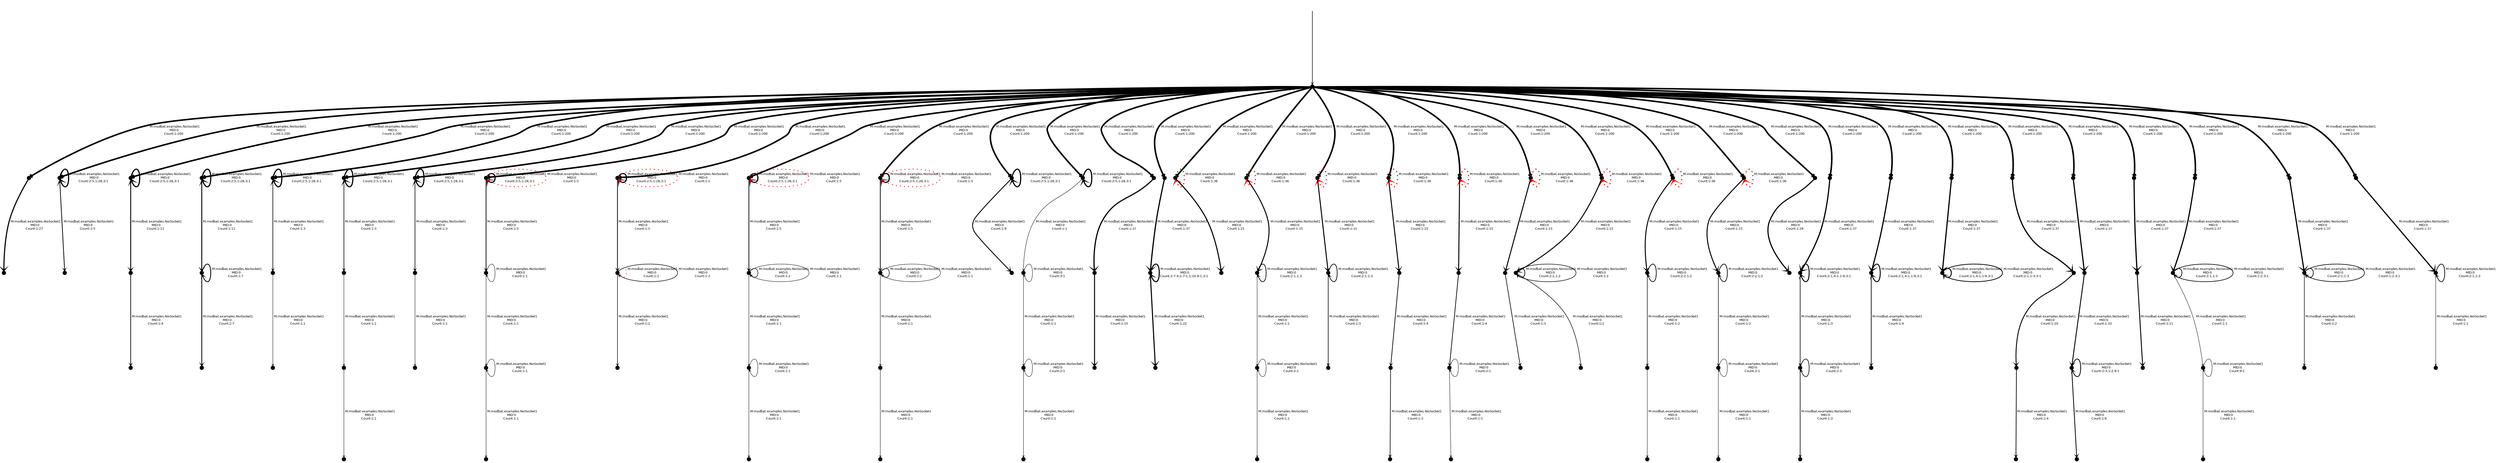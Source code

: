 digraph model {
  orientation = portrait;
  graph [ rankdir = "TB", ranksep="2", nodesep="0.2" ];
  node [ fontname = "Helvetica", fontsize="6.0", style=rounded, shape="point", margin="0.07", height="0.1" ];
  edge [ fontname = "Helvetica", arrowsize=".3", arrowhead="vee", fontsize="6.0", margin="0.05" ];
None [shape=none, style=invis, width=0.1, height=0.1]
None->0
{rank = source; None}
0->1[penwidth="3.0",label = " M:modbat.examples.NioSocket1\nMID:0\nCount:1:200 "];
1->2[penwidth="2.130333768495006",label = " M:modbat.examples.NioSocket1\nMID:0\nCount:1:27 "];
0->3[penwidth="3.0",label = " M:modbat.examples.NioSocket1\nMID:0\nCount:1:200 "];
3->3[penwidth="2.230448921378274",label = " M:modbat.examples.NioSocket1\nMID:0\nCount:2:5,1:28,3:1 "];
3->4[penwidth="1.3979400086720375",label = " M:modbat.examples.NioSocket1\nMID:0\nCount:1:5 "];
0->5[penwidth="3.0",label = " M:modbat.examples.NioSocket1\nMID:0\nCount:1:200 "];
5->5[penwidth="2.230448921378274",label = " M:modbat.examples.NioSocket1\nMID:0\nCount:2:5,1:28,3:1 "];
5->6[penwidth="1.7403626894942439",label = " M:modbat.examples.NioSocket1\nMID:0\nCount:1:11 "];
6->7[penwidth="1.3010299956639813",label = " M:modbat.examples.NioSocket1\nMID:0\nCount:1:4 "];
0->8[penwidth="3.0",label = " M:modbat.examples.NioSocket1\nMID:0\nCount:1:200 "];
8->8[penwidth="2.230448921378274",label = " M:modbat.examples.NioSocket1\nMID:0\nCount:2:5,1:28,3:1 "];
8->9[penwidth="1.7403626894942439",label = " M:modbat.examples.NioSocket1\nMID:0\nCount:1:11 "];
9->9[penwidth="1.5440680443502757",label = " M:modbat.examples.NioSocket1\nMID:0\nCount:1:7 "];
9->10[penwidth="1.5440680443502757",label = " M:modbat.examples.NioSocket1\nMID:0\nCount:1:7 "];
0->11[penwidth="3.0",label = " M:modbat.examples.NioSocket1\nMID:0\nCount:1:200 "];
11->11[penwidth="2.230448921378274",label = " M:modbat.examples.NioSocket1\nMID:0\nCount:2:5,1:28,3:1 "];
11->12[penwidth="1.1760912590556813",label = " M:modbat.examples.NioSocket1\nMID:0\nCount:1:3 "];
12->13[penwidth="0.6989700043360187",label = " M:modbat.examples.NioSocket1\nMID:0\nCount:1:1 "];
0->14[penwidth="3.0",label = " M:modbat.examples.NioSocket1\nMID:0\nCount:1:200 "];
14->14[penwidth="2.230448921378274",label = " M:modbat.examples.NioSocket1\nMID:0\nCount:2:5,1:28,3:1 "];
14->15[penwidth="1.1760912590556813",label = " M:modbat.examples.NioSocket1\nMID:0\nCount:1:3 "];
15->16[penwidth="0.6989700043360187",label = " M:modbat.examples.NioSocket1\nMID:0\nCount:1:1 "];
16->17[penwidth="0.6989700043360187",label = " M:modbat.examples.NioSocket1\nMID:0\nCount:1:1 "];
0->18[penwidth="3.0",label = " M:modbat.examples.NioSocket1\nMID:0\nCount:1:200 "];
18->18[penwidth="2.230448921378274",label = " M:modbat.examples.NioSocket1\nMID:0\nCount:2:5,1:28,3:1 "];
18->19[penwidth="1.1760912590556813",label = " M:modbat.examples.NioSocket1\nMID:0\nCount:1:3 "];
19->20[penwidth="0.6989700043360187",label = " M:modbat.examples.NioSocket1\nMID:0\nCount:1:1 "];
0->21[penwidth="3.0",label = " M:modbat.examples.NioSocket1\nMID:0\nCount:1:200 "];
21->21[penwidth="2.230448921378274",label = " M:modbat.examples.NioSocket1\nMID:0\nCount:2:5,1:28,3:1 "];
21->21[style=dotted, color=red,penwidth="1.3979400086720375",label = " M:modbat.examples.NioSocket1\nMID:0\nCount:1:5 "];
21->22[penwidth="1.3979400086720375",label = " M:modbat.examples.NioSocket1\nMID:0\nCount:1:5 "];
22->22[penwidth="0.6989700043360187",label = " M:modbat.examples.NioSocket1\nMID:0\nCount:1:1 "];
22->23[penwidth="0.6989700043360187",label = " M:modbat.examples.NioSocket1\nMID:0\nCount:1:1 "];
23->23[penwidth="0.6989700043360187",label = " M:modbat.examples.NioSocket1\nMID:0\nCount:1:1 "];
23->24[penwidth="0.6989700043360187",label = " M:modbat.examples.NioSocket1\nMID:0\nCount:1:1 "];
0->25[penwidth="3.0",label = " M:modbat.examples.NioSocket1\nMID:0\nCount:1:200 "];
25->25[penwidth="2.230448921378274",label = " M:modbat.examples.NioSocket1\nMID:0\nCount:2:5,1:28,3:1 "];
25->25[style=dotted, color=red,penwidth="1.3979400086720375",label = " M:modbat.examples.NioSocket1\nMID:0\nCount:1:5 "];
25->26[penwidth="1.3979400086720375",label = " M:modbat.examples.NioSocket1\nMID:0\nCount:1:5 "];
26->26[style=dotted, color=red,penwidth="1.0",label = " M:modbat.examples.NioSocket1\nMID:0\nCount:1:2 "];
26->26[penwidth="1.0",label = " M:modbat.examples.NioSocket1\nMID:0\nCount:1:2 "];
26->27[penwidth="1.0",label = " M:modbat.examples.NioSocket1\nMID:0\nCount:1:2 "];
0->28[penwidth="3.0",label = " M:modbat.examples.NioSocket1\nMID:0\nCount:1:200 "];
28->28[penwidth="2.230448921378274",label = " M:modbat.examples.NioSocket1\nMID:0\nCount:2:5,1:28,3:1 "];
28->28[style=dotted, color=red,penwidth="1.3979400086720375",label = " M:modbat.examples.NioSocket1\nMID:0\nCount:1:5 "];
28->29[penwidth="1.3979400086720375",label = " M:modbat.examples.NioSocket1\nMID:0\nCount:1:5 "];
29->29[penwidth="1.0",label = " M:modbat.examples.NioSocket1\nMID:0\nCount:1:2 "];
29->29[penwidth="0.6989700043360187",label = " M:modbat.examples.NioSocket1\nMID:0\nCount:1:1 "];
29->30[penwidth="0.6989700043360187",label = " M:modbat.examples.NioSocket1\nMID:0\nCount:1:1 "];
30->30[penwidth="0.6989700043360187",label = " M:modbat.examples.NioSocket1\nMID:0\nCount:1:1 "];
30->31[penwidth="0.6989700043360187",label = " M:modbat.examples.NioSocket1\nMID:0\nCount:1:1 "];
0->32[penwidth="3.0",label = " M:modbat.examples.NioSocket1\nMID:0\nCount:1:200 "];
32->32[penwidth="2.230448921378274",label = " M:modbat.examples.NioSocket1\nMID:0\nCount:2:5,1:28,3:1 "];
32->32[style=dotted, color=red,penwidth="1.3979400086720375",label = " M:modbat.examples.NioSocket1\nMID:0\nCount:1:5 "];
32->33[penwidth="1.3979400086720375",label = " M:modbat.examples.NioSocket1\nMID:0\nCount:1:5 "];
33->33[penwidth="1.0",label = " M:modbat.examples.NioSocket1\nMID:0\nCount:1:2 "];
33->33[penwidth="0.6989700043360187",label = " M:modbat.examples.NioSocket1\nMID:0\nCount:1:1 "];
33->34[penwidth="0.6989700043360187",label = " M:modbat.examples.NioSocket1\nMID:0\nCount:1:1 "];
34->35[penwidth="0.6989700043360187",label = " M:modbat.examples.NioSocket1\nMID:0\nCount:1:1 "];
0->36[penwidth="3.0",label = " M:modbat.examples.NioSocket1\nMID:0\nCount:1:200 "];
36->36[penwidth="2.230448921378274",label = " M:modbat.examples.NioSocket1\nMID:0\nCount:2:5,1:28,3:1 "];
36->37[penwidth="1.6532125137753437",label = " M:modbat.examples.NioSocket1\nMID:0\nCount:1:9 "];
0->38[penwidth="3.0",label = " M:modbat.examples.NioSocket1\nMID:0\nCount:1:200 "];
38->38[penwidth="2.230448921378274",label = " M:modbat.examples.NioSocket1\nMID:0\nCount:2:5,1:28,3:1 "];
38->39[penwidth="0.6989700043360187",label = " M:modbat.examples.NioSocket1\nMID:0\nCount:1:1 "];
39->39[penwidth="0.6989700043360187",label = " M:modbat.examples.NioSocket1\nMID:0\nCount:3:1 "];
39->40[penwidth="0.6989700043360187",label = " M:modbat.examples.NioSocket1\nMID:0\nCount:1:1 "];
40->40[penwidth="0.6989700043360187",label = " M:modbat.examples.NioSocket1\nMID:0\nCount:2:1 "];
40->41[penwidth="0.6989700043360187",label = " M:modbat.examples.NioSocket1\nMID:0\nCount:1:1 "];
0->42[penwidth="3.0",label = " M:modbat.examples.NioSocket1\nMID:0\nCount:1:200 "];
42->43[penwidth="2.2671717284030137",label = " M:modbat.examples.NioSocket1\nMID:0\nCount:1:37 "];
43->44[penwidth="1.8750612633917",label = " M:modbat.examples.NioSocket1\nMID:0\nCount:1:15 "];
0->45[penwidth="3.0",label = " M:modbat.examples.NioSocket1\nMID:0\nCount:1:200 "];
45->46[penwidth="2.2671717284030137",label = " M:modbat.examples.NioSocket1\nMID:0\nCount:1:37 "];
46->46[penwidth="2.0413926851582254",label = " M:modbat.examples.NioSocket1\nMID:0\nCount:2:7,4:2,7:1,1:10,9:1,3:1 "];
46->47[penwidth="2.0413926851582254",label = " M:modbat.examples.NioSocket1\nMID:0\nCount:1:22 "];
0->48[penwidth="3.0",label = " M:modbat.examples.NioSocket1\nMID:0\nCount:1:200 "];
48->48[style=dotted, color=red,penwidth="2.255272505103306",label = " M:modbat.examples.NioSocket1\nMID:0\nCount:1:36 "];
48->49[penwidth="2.0211892990699383",label = " M:modbat.examples.NioSocket1\nMID:0\nCount:1:21 "];
0->50[penwidth="3.0",label = " M:modbat.examples.NioSocket1\nMID:0\nCount:1:200 "];
50->50[style=dotted, color=red,penwidth="2.255272505103306",label = " M:modbat.examples.NioSocket1\nMID:0\nCount:1:36 "];
50->51[penwidth="1.8750612633917",label = " M:modbat.examples.NioSocket1\nMID:0\nCount:1:15 "];
51->51[penwidth="1.3010299956639813",label = " M:modbat.examples.NioSocket1\nMID:0\nCount:2:1,1:3 "];
51->52[penwidth="0.6989700043360187",label = " M:modbat.examples.NioSocket1\nMID:0\nCount:1:1 "];
52->52[penwidth="0.6989700043360187",label = " M:modbat.examples.NioSocket1\nMID:0\nCount:2:1 "];
52->53[penwidth="0.6989700043360187",label = " M:modbat.examples.NioSocket1\nMID:0\nCount:1:1 "];
0->54[penwidth="3.0",label = " M:modbat.examples.NioSocket1\nMID:0\nCount:1:200 "];
54->54[style=dotted, color=red,penwidth="2.255272505103306",label = " M:modbat.examples.NioSocket1\nMID:0\nCount:1:36 "];
54->55[penwidth="1.8750612633917",label = " M:modbat.examples.NioSocket1\nMID:0\nCount:1:15 "];
55->55[penwidth="1.3010299956639813",label = " M:modbat.examples.NioSocket1\nMID:0\nCount:2:1,1:3 "];
55->56[penwidth="1.1760912590556813",label = " M:modbat.examples.NioSocket1\nMID:0\nCount:1:3 "];
0->57[penwidth="3.0",label = " M:modbat.examples.NioSocket1\nMID:0\nCount:1:200 "];
57->57[style=dotted, color=red,penwidth="2.255272505103306",label = " M:modbat.examples.NioSocket1\nMID:0\nCount:1:36 "];
57->58[penwidth="1.8750612633917",label = " M:modbat.examples.NioSocket1\nMID:0\nCount:1:15 "];
58->59[penwidth="1.3010299956639813",label = " M:modbat.examples.NioSocket1\nMID:0\nCount:1:4 "];
59->60[penwidth="1.1760912590556813",label = " M:modbat.examples.NioSocket1\nMID:0\nCount:1:3 "];
0->61[penwidth="3.0",label = " M:modbat.examples.NioSocket1\nMID:0\nCount:1:200 "];
61->61[style=dotted, color=red,penwidth="2.255272505103306",label = " M:modbat.examples.NioSocket1\nMID:0\nCount:1:36 "];
61->62[penwidth="1.8750612633917",label = " M:modbat.examples.NioSocket1\nMID:0\nCount:1:15 "];
62->63[penwidth="1.3010299956639813",label = " M:modbat.examples.NioSocket1\nMID:0\nCount:1:4 "];
63->63[penwidth="0.6989700043360187",label = " M:modbat.examples.NioSocket1\nMID:0\nCount:2:1 "];
63->64[penwidth="0.6989700043360187",label = " M:modbat.examples.NioSocket1\nMID:0\nCount:1:1 "];
0->65[penwidth="3.0",label = " M:modbat.examples.NioSocket1\nMID:0\nCount:1:200 "];
65->65[style=dotted, color=red,penwidth="2.255272505103306",label = " M:modbat.examples.NioSocket1\nMID:0\nCount:1:36 "];
65->66[penwidth="1.8750612633917",label = " M:modbat.examples.NioSocket1\nMID:0\nCount:1:15 "];
66->67[penwidth="1.1760912590556813",label = " M:modbat.examples.NioSocket1\nMID:0\nCount:1:3 "];
0->68[penwidth="3.0",label = " M:modbat.examples.NioSocket1\nMID:0\nCount:1:200 "];
68->68[style=dotted, color=red,penwidth="2.255272505103306",label = " M:modbat.examples.NioSocket1\nMID:0\nCount:1:36 "];
68->69[penwidth="1.8750612633917",label = " M:modbat.examples.NioSocket1\nMID:0\nCount:1:15 "];
69->69[penwidth="1.3010299956639813",label = " M:modbat.examples.NioSocket1\nMID:0\nCount:2:2,1:2 "];
69->69[penwidth="1.0",label = " M:modbat.examples.NioSocket1\nMID:0\nCount:1:2 "];
69->70[penwidth="1.0",label = " M:modbat.examples.NioSocket1\nMID:0\nCount:1:2 "];
0->71[penwidth="3.0",label = " M:modbat.examples.NioSocket1\nMID:0\nCount:1:200 "];
71->71[style=dotted, color=red,penwidth="2.255272505103306",label = " M:modbat.examples.NioSocket1\nMID:0\nCount:1:36 "];
71->72[penwidth="1.8750612633917",label = " M:modbat.examples.NioSocket1\nMID:0\nCount:1:15 "];
72->72[penwidth="1.3010299956639813",label = " M:modbat.examples.NioSocket1\nMID:0\nCount:2:2,1:2 "];
72->73[penwidth="1.0",label = " M:modbat.examples.NioSocket1\nMID:0\nCount:1:2 "];
73->74[penwidth="0.6989700043360187",label = " M:modbat.examples.NioSocket1\nMID:0\nCount:1:1 "];
0->75[penwidth="3.0",label = " M:modbat.examples.NioSocket1\nMID:0\nCount:1:200 "];
75->75[style=dotted, color=red,penwidth="2.255272505103306",label = " M:modbat.examples.NioSocket1\nMID:0\nCount:1:36 "];
75->76[penwidth="1.8750612633917",label = " M:modbat.examples.NioSocket1\nMID:0\nCount:1:15 "];
76->76[penwidth="1.3010299956639813",label = " M:modbat.examples.NioSocket1\nMID:0\nCount:2:2,1:2 "];
76->77[penwidth="1.0",label = " M:modbat.examples.NioSocket1\nMID:0\nCount:1:2 "];
77->77[penwidth="0.6989700043360187",label = " M:modbat.examples.NioSocket1\nMID:0\nCount:2:1 "];
77->78[penwidth="0.6989700043360187",label = " M:modbat.examples.NioSocket1\nMID:0\nCount:1:1 "];
0->79[penwidth="3.0",label = " M:modbat.examples.NioSocket1\nMID:0\nCount:1:200 "];
79->80[penwidth="2.161368002234975",label = " M:modbat.examples.NioSocket1\nMID:0\nCount:1:29 "];
0->81[penwidth="3.0",label = " M:modbat.examples.NioSocket1\nMID:0\nCount:1:200 "];
81->82[penwidth="2.2671717284030137",label = " M:modbat.examples.NioSocket1\nMID:0\nCount:1:37 "];
82->82[penwidth="1.7781512503836436",label = " M:modbat.examples.NioSocket1\nMID:0\nCount:2:1,4:1,1:9,3:1 "];
82->83[penwidth="1.1760912590556813",label = " M:modbat.examples.NioSocket1\nMID:0\nCount:1:3 "];
83->83[penwidth="1.1760912590556813",label = " M:modbat.examples.NioSocket1\nMID:0\nCount:2:3 "];
83->84[penwidth="1.1760912590556813",label = " M:modbat.examples.NioSocket1\nMID:0\nCount:1:3 "];
0->85[penwidth="3.0",label = " M:modbat.examples.NioSocket1\nMID:0\nCount:1:200 "];
85->86[penwidth="2.2671717284030137",label = " M:modbat.examples.NioSocket1\nMID:0\nCount:1:37 "];
86->86[penwidth="1.7781512503836436",label = " M:modbat.examples.NioSocket1\nMID:0\nCount:2:1,4:1,1:9,3:1 "];
86->87[penwidth="1.3010299956639813",label = " M:modbat.examples.NioSocket1\nMID:0\nCount:1:4 "];
0->88[penwidth="3.0",label = " M:modbat.examples.NioSocket1\nMID:0\nCount:1:200 "];
88->89[penwidth="2.2671717284030137",label = " M:modbat.examples.NioSocket1\nMID:0\nCount:1:37 "];
89->89[penwidth="1.7781512503836436",label = " M:modbat.examples.NioSocket1\nMID:0\nCount:2:1,4:1,1:9,3:1 "];
89->89[penwidth="1.3979400086720375",label = " M:modbat.examples.NioSocket1\nMID:0\nCount:2:1,1:3,3:1 "];
0->90[penwidth="3.0",label = " M:modbat.examples.NioSocket1\nMID:0\nCount:1:200 "];
90->91[penwidth="2.2671717284030137",label = " M:modbat.examples.NioSocket1\nMID:0\nCount:1:37 "];
91->92[penwidth="1.6989700043360187",label = " M:modbat.examples.NioSocket1\nMID:0\nCount:1:10 "];
92->93[penwidth="1.3010299956639813",label = " M:modbat.examples.NioSocket1\nMID:0\nCount:1:4 "];
0->94[penwidth="3.0",label = " M:modbat.examples.NioSocket1\nMID:0\nCount:1:200 "];
94->95[penwidth="2.2671717284030137",label = " M:modbat.examples.NioSocket1\nMID:0\nCount:1:37 "];
95->96[penwidth="1.6989700043360187",label = " M:modbat.examples.NioSocket1\nMID:0\nCount:1:10 "];
96->96[penwidth="1.4771212547196624",label = " M:modbat.examples.NioSocket1\nMID:0\nCount:2:3,1:2,9:1 "];
96->97[penwidth="1.4771212547196624",label = " M:modbat.examples.NioSocket1\nMID:0\nCount:1:6 "];
0->98[penwidth="3.0",label = " M:modbat.examples.NioSocket1\nMID:0\nCount:1:200 "];
98->99[penwidth="2.2671717284030137",label = " M:modbat.examples.NioSocket1\nMID:0\nCount:1:37 "];
99->100[penwidth="1.7403626894942439",label = " M:modbat.examples.NioSocket1\nMID:0\nCount:1:11 "];
0->101[penwidth="3.0",label = " M:modbat.examples.NioSocket1\nMID:0\nCount:1:200 "];
101->102[penwidth="2.2671717284030137",label = " M:modbat.examples.NioSocket1\nMID:0\nCount:1:37 "];
102->102[penwidth="1.3010299956639813",label = " M:modbat.examples.NioSocket1\nMID:0\nCount:2:1,1:3 "];
102->102[penwidth="1.1760912590556813",label = " M:modbat.examples.NioSocket1\nMID:0\nCount:1:2,3:1 "];
102->103[penwidth="0.6989700043360187",label = " M:modbat.examples.NioSocket1\nMID:0\nCount:1:1 "];
103->103[penwidth="0.6989700043360187",label = " M:modbat.examples.NioSocket1\nMID:0\nCount:9:1 "];
103->104[penwidth="0.6989700043360187",label = " M:modbat.examples.NioSocket1\nMID:0\nCount:1:1 "];
0->105[penwidth="3.0",label = " M:modbat.examples.NioSocket1\nMID:0\nCount:1:200 "];
105->106[penwidth="2.2671717284030137",label = " M:modbat.examples.NioSocket1\nMID:0\nCount:1:37 "];
106->106[penwidth="1.3010299956639813",label = " M:modbat.examples.NioSocket1\nMID:0\nCount:2:1,1:3 "];
106->106[penwidth="1.1760912590556813",label = " M:modbat.examples.NioSocket1\nMID:0\nCount:1:2,3:1 "];
106->107[penwidth="1.0",label = " M:modbat.examples.NioSocket1\nMID:0\nCount:1:2 "];
0->108[penwidth="3.0",label = " M:modbat.examples.NioSocket1\nMID:0\nCount:1:200 "];
108->109[penwidth="2.2671717284030137",label = " M:modbat.examples.NioSocket1\nMID:0\nCount:1:37 "];
109->109[penwidth="1.3010299956639813",label = " M:modbat.examples.NioSocket1\nMID:0\nCount:2:1,1:3 "];
109->110[penwidth="0.6989700043360187",label = " M:modbat.examples.NioSocket1\nMID:0\nCount:1:1 "];
}
